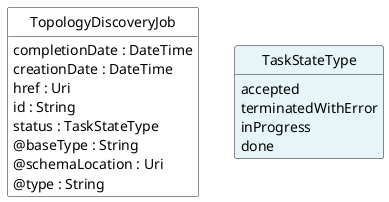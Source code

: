 @startuml
hide circle
hide methods
hide stereotype
show <<Enumeration>> stereotype
skinparam class {
   BackgroundColor<<Enumeration>> #E6F5F7
   BackgroundColor<<Ref>> #FFFFE0
   BackgroundColor<<Pivot>> #FFFFFFF
   BackgroundColor<<SimpleType>> #E2F0DA
   BackgroundColor #FCF2E3
}

class TopologyDiscoveryJob <<Pivot>> {
    completionDate : DateTime
    creationDate : DateTime
    href : Uri
    id : String
    status : TaskStateType
    @baseType : String
    @schemaLocation : Uri
    @type : String
}

class TaskStateType <<Enumeration>> {
    accepted
    terminatedWithError
    inProgress
    done
}

TopologyDiscoveryJob -right[hidden]-> TaskStateType

@enduml